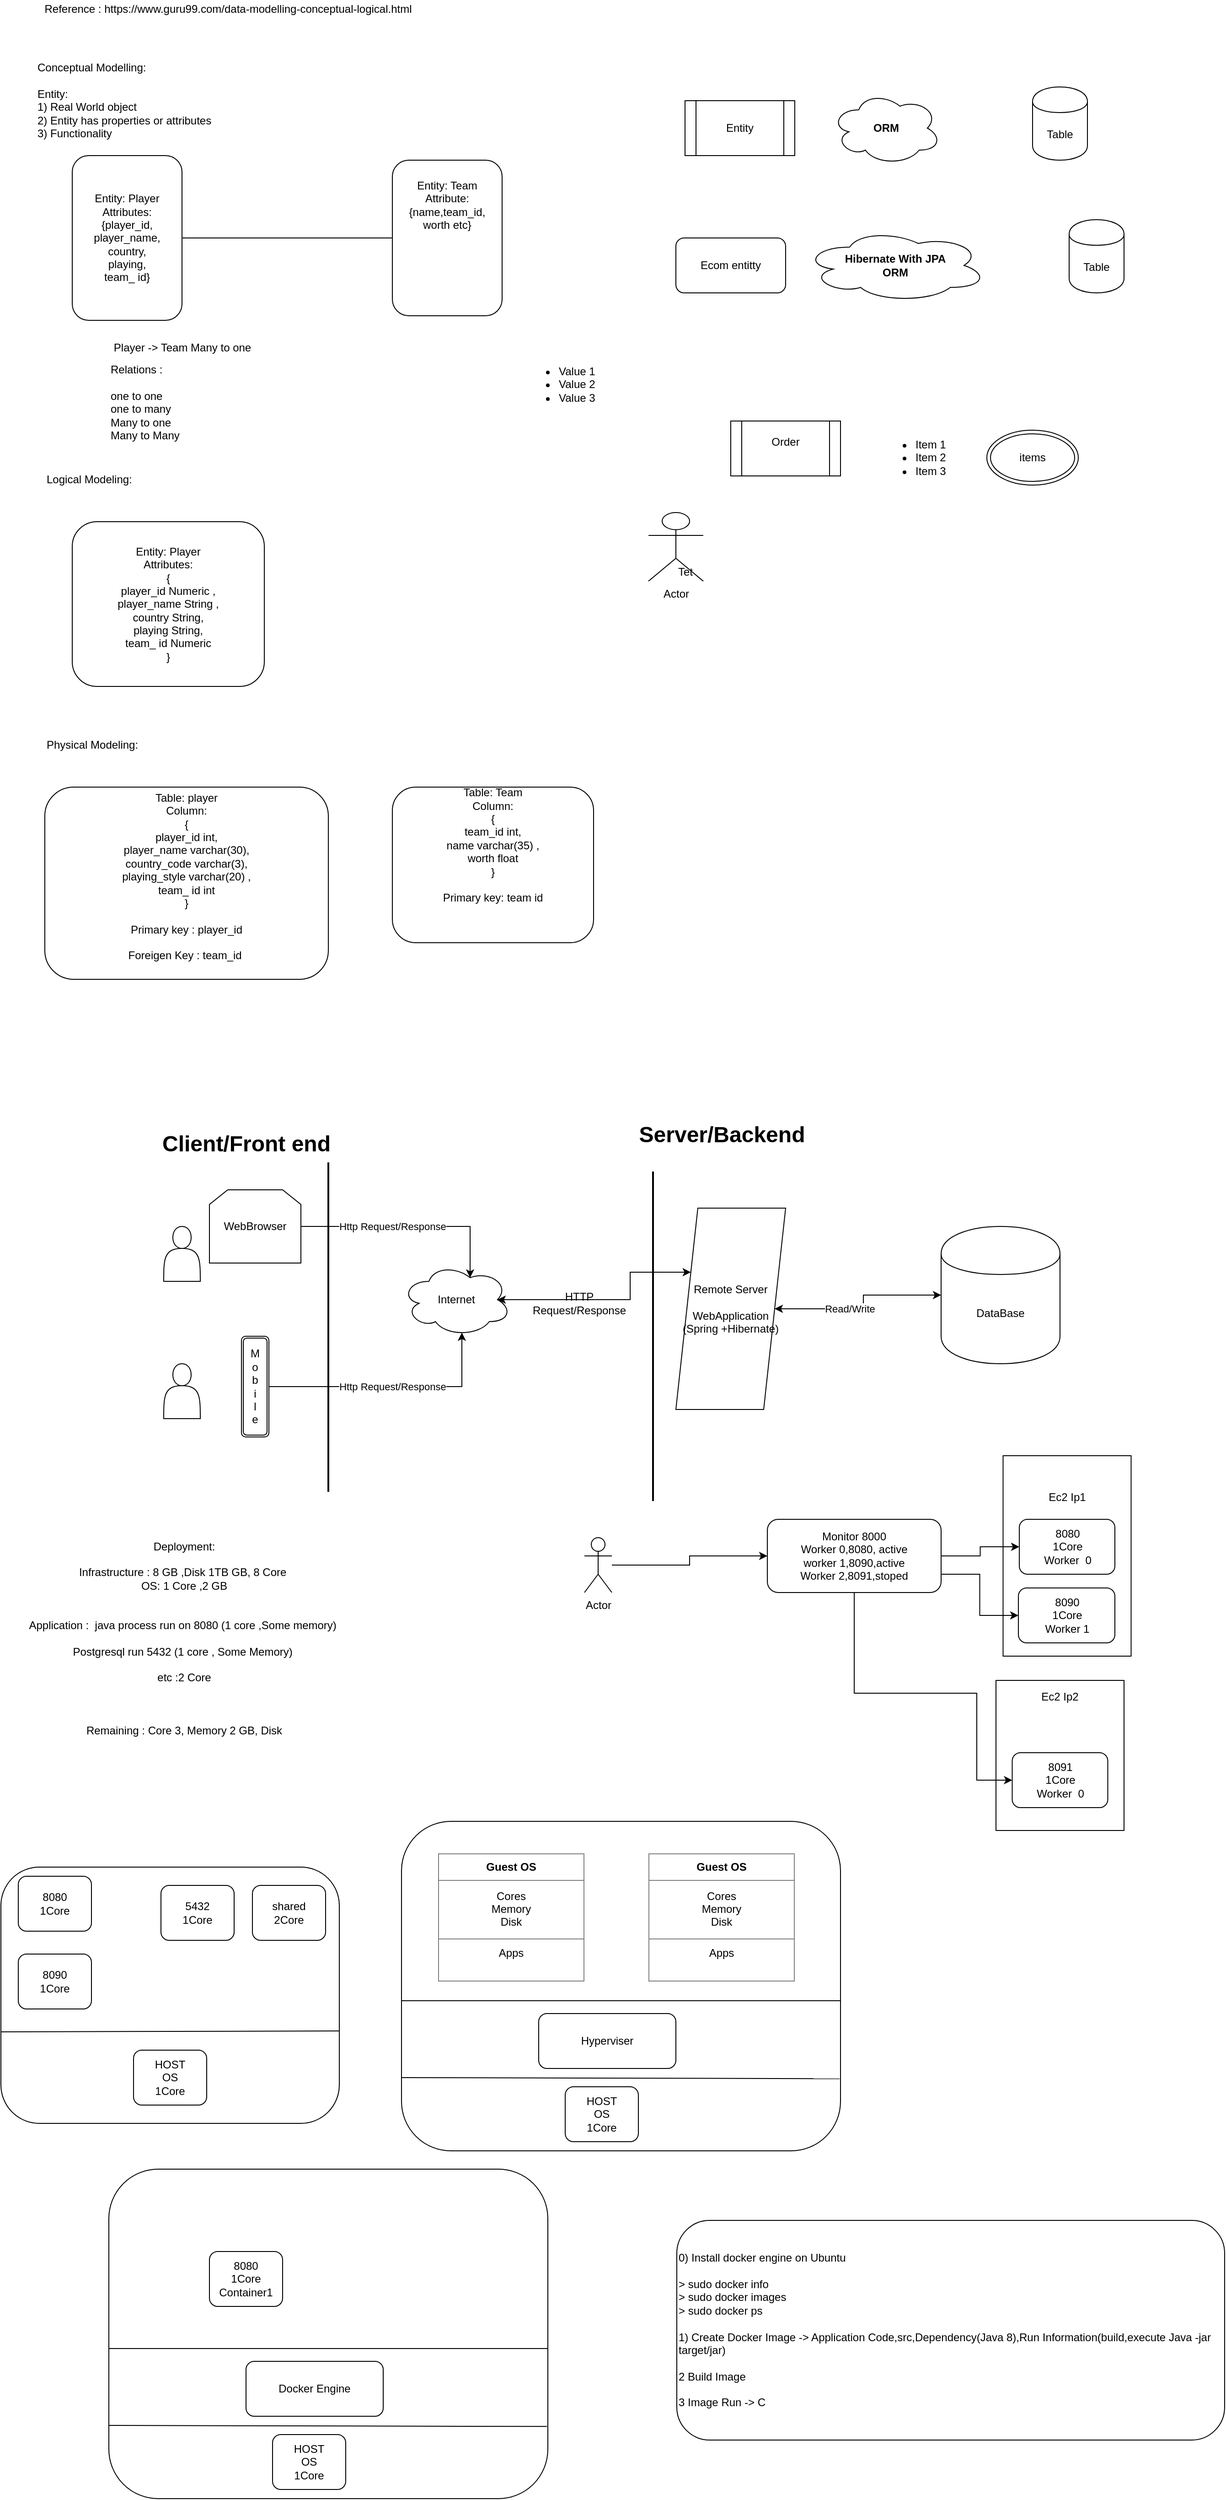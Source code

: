 <mxfile version="13.3.5" type="github">
  <diagram id="zYJQ3mnLZKTOGdp3e5wG" name="Page-1">
    <mxGraphModel dx="1355" dy="776" grid="1" gridSize="10" guides="1" tooltips="1" connect="1" arrows="1" fold="1" page="1" pageScale="1" pageWidth="850" pageHeight="1100" math="0" shadow="0">
      <root>
        <mxCell id="0" />
        <mxCell id="1" parent="0" />
        <mxCell id="RVUxOrSsFe2Yhdv6qe1U-33" value="&lt;div align=&quot;left&quot;&gt;Ec2 Ip2&lt;br&gt;&lt;/div&gt;&lt;div align=&quot;left&quot;&gt;&lt;br&gt;&lt;/div&gt;&lt;div align=&quot;left&quot;&gt;&lt;br&gt;&lt;/div&gt;&lt;div align=&quot;left&quot;&gt;&lt;br&gt;&lt;/div&gt;&lt;div align=&quot;left&quot;&gt;&lt;br&gt;&lt;/div&gt;&lt;div align=&quot;left&quot;&gt;&lt;br&gt;&lt;/div&gt;&lt;div align=&quot;left&quot;&gt;&lt;br&gt;&lt;/div&gt;&lt;div align=&quot;left&quot;&gt;&lt;br&gt;&lt;/div&gt;&lt;div align=&quot;left&quot;&gt;&lt;br&gt;&lt;/div&gt;&lt;div align=&quot;left&quot;&gt;&lt;br&gt;&lt;/div&gt;" style="rounded=0;whiteSpace=wrap;html=1;" vertex="1" parent="1">
          <mxGeometry x="1160" y="1846" width="140" height="164" as="geometry" />
        </mxCell>
        <mxCell id="RVUxOrSsFe2Yhdv6qe1U-27" value="&lt;div align=&quot;left&quot;&gt;Ec2 Ip1&lt;br&gt;&lt;/div&gt;&lt;div align=&quot;left&quot;&gt;&lt;br&gt;&lt;/div&gt;&lt;div align=&quot;left&quot;&gt;&lt;br&gt;&lt;/div&gt;&lt;div align=&quot;left&quot;&gt;&lt;br&gt;&lt;/div&gt;&lt;div align=&quot;left&quot;&gt;&lt;br&gt;&lt;/div&gt;&lt;div align=&quot;left&quot;&gt;&lt;br&gt;&lt;/div&gt;&lt;div align=&quot;left&quot;&gt;&lt;br&gt;&lt;/div&gt;&lt;div align=&quot;left&quot;&gt;&lt;br&gt;&lt;/div&gt;&lt;div align=&quot;left&quot;&gt;&lt;br&gt;&lt;/div&gt;&lt;div align=&quot;left&quot;&gt;&lt;br&gt;&lt;/div&gt;" style="rounded=0;whiteSpace=wrap;html=1;" vertex="1" parent="1">
          <mxGeometry x="1167.75" y="1600.5" width="140" height="219" as="geometry" />
        </mxCell>
        <mxCell id="RVUxOrSsFe2Yhdv6qe1U-20" value="" style="rounded=0;whiteSpace=wrap;html=1;" vertex="1" parent="1">
          <mxGeometry x="530" y="2040" width="120" height="130" as="geometry" />
        </mxCell>
        <mxCell id="RVUxOrSsFe2Yhdv6qe1U-19" value="" style="rounded=1;whiteSpace=wrap;html=1;fillColor=#fff2cc;strokeColor=#d6b656;" vertex="1" parent="1">
          <mxGeometry x="539" y="2020" width="120" height="170" as="geometry" />
        </mxCell>
        <mxCell id="RVUxOrSsFe2Yhdv6qe1U-10" value="" style="rounded=1;whiteSpace=wrap;html=1;" vertex="1" parent="1">
          <mxGeometry x="510" y="2000" width="480" height="360" as="geometry" />
        </mxCell>
        <mxCell id="oPwiGLoJO0E7BP7tBKvd-5" style="edgeStyle=orthogonalEdgeStyle;rounded=0;orthogonalLoop=1;jettySize=auto;html=1;entryX=0;entryY=0.5;entryDx=0;entryDy=0;startArrow=none;startFill=0;strokeColor=#000000;endArrow=none;endFill=0;" parent="1" source="oPwiGLoJO0E7BP7tBKvd-1" target="oPwiGLoJO0E7BP7tBKvd-2" edge="1">
          <mxGeometry relative="1" as="geometry" />
        </mxCell>
        <mxCell id="oPwiGLoJO0E7BP7tBKvd-1" value="&lt;div&gt;Entity: Player&lt;/div&gt;&lt;div&gt;Attributes:&lt;/div&gt;&lt;div&gt;{player_id,&lt;/div&gt;&lt;div&gt;player_name,&lt;/div&gt;&lt;div&gt;country,&lt;/div&gt;&lt;div&gt;playing,&lt;/div&gt;&lt;div&gt;team_ id}&lt;br&gt; &lt;/div&gt;" style="rounded=1;whiteSpace=wrap;html=1;" parent="1" vertex="1">
          <mxGeometry x="150" y="180" width="120" height="180" as="geometry" />
        </mxCell>
        <mxCell id="oPwiGLoJO0E7BP7tBKvd-2" value="&lt;div&gt;Entity: Team&lt;/div&gt;&lt;div&gt;Attribute:&lt;/div&gt;&lt;div&gt;{name,team_id,&lt;/div&gt;&lt;div&gt;worth etc}&lt;br&gt;&lt;/div&gt;&lt;div&gt;&lt;br&gt;&lt;/div&gt;&lt;div&gt;&lt;br&gt;&lt;/div&gt;&lt;div&gt;&lt;br&gt;&lt;/div&gt;&lt;div&gt;&lt;br&gt;&lt;/div&gt;&lt;div&gt;&lt;br&gt;&lt;/div&gt;" style="rounded=1;whiteSpace=wrap;html=1;" parent="1" vertex="1">
          <mxGeometry x="500" y="185" width="120" height="170" as="geometry" />
        </mxCell>
        <mxCell id="oPwiGLoJO0E7BP7tBKvd-3" value="&lt;div&gt;Conceptual Modelling: &lt;br&gt;&lt;/div&gt;&lt;div&gt;&lt;br&gt;&lt;/div&gt;&lt;div&gt;Entity:&lt;/div&gt;&lt;div&gt;1) Real World object &lt;br&gt;&lt;/div&gt;&lt;div&gt;2) Entity has properties or attributes&lt;/div&gt;&lt;div&gt;3) Functionality&lt;br&gt;&lt;/div&gt;" style="text;html=1;strokeColor=none;fillColor=none;align=left;verticalAlign=top;whiteSpace=wrap;rounded=0;horizontal=1;" parent="1" vertex="1">
          <mxGeometry x="110" y="70" width="810" height="80" as="geometry" />
        </mxCell>
        <mxCell id="oPwiGLoJO0E7BP7tBKvd-7" value="&lt;div&gt;Relations :&lt;/div&gt;&lt;div&gt;&lt;br&gt;&lt;/div&gt;&lt;div&gt;one to one &lt;br&gt;&lt;/div&gt;&lt;div&gt;one to many&lt;/div&gt;&lt;div&gt;Many to one &lt;br&gt;&lt;/div&gt;&lt;div&gt;Many to Many&lt;br&gt;&lt;/div&gt;" style="text;html=1;strokeColor=none;fillColor=none;align=left;verticalAlign=top;whiteSpace=wrap;rounded=0;" parent="1" vertex="1">
          <mxGeometry x="190" y="400" width="400" height="100" as="geometry" />
        </mxCell>
        <mxCell id="oPwiGLoJO0E7BP7tBKvd-10" value="Player -&amp;gt; Team Many to one" style="text;html=1;align=center;verticalAlign=middle;resizable=0;points=[];autosize=1;" parent="1" vertex="1">
          <mxGeometry x="175" y="380" width="190" height="20" as="geometry" />
        </mxCell>
        <mxCell id="oPwiGLoJO0E7BP7tBKvd-12" value="&lt;div&gt;Logical Modeling: &lt;br&gt;&lt;/div&gt;&lt;div&gt;&amp;nbsp;&lt;/div&gt;&lt;div&gt;&lt;br&gt;&lt;/div&gt;&lt;div&gt;&lt;br&gt;&lt;/div&gt;" style="text;html=1;strokeColor=none;fillColor=none;align=left;verticalAlign=top;whiteSpace=wrap;rounded=0;horizontal=1;" parent="1" vertex="1">
          <mxGeometry x="120" y="520" width="810" height="80" as="geometry" />
        </mxCell>
        <mxCell id="oPwiGLoJO0E7BP7tBKvd-13" value="&lt;div&gt;Table: player&lt;/div&gt;&lt;div&gt;Column:&lt;/div&gt;&lt;div&gt;{&lt;/div&gt;&lt;div&gt;player_id int,&lt;/div&gt;&lt;div&gt;player_name varchar(30),&lt;/div&gt;&lt;div&gt;country_code varchar(3),&lt;/div&gt;&lt;div&gt;playing_style varchar(20) ,&lt;/div&gt;&lt;div&gt;team_ id int&lt;/div&gt;&lt;div&gt;}&lt;/div&gt;&lt;div&gt;&lt;br&gt;&lt;/div&gt;&lt;div&gt;Primary key : player_id&lt;/div&gt;&lt;div&gt;&lt;br&gt; &lt;/div&gt;&lt;div&gt;Foreigen Key : team_id&amp;nbsp; &lt;br&gt;&lt;/div&gt;&lt;div&gt;&lt;br&gt;&lt;/div&gt;" style="rounded=1;whiteSpace=wrap;html=1;" parent="1" vertex="1">
          <mxGeometry x="120" y="870" width="310" height="210" as="geometry" />
        </mxCell>
        <mxCell id="oPwiGLoJO0E7BP7tBKvd-14" value="&lt;div&gt;Physical Modeling: &lt;br&gt;&lt;/div&gt;&lt;div&gt;&amp;nbsp;&lt;/div&gt;&lt;div&gt;&lt;br&gt;&lt;/div&gt;&lt;div&gt;&lt;br&gt;&lt;/div&gt;" style="text;html=1;strokeColor=none;fillColor=none;align=left;verticalAlign=top;whiteSpace=wrap;rounded=0;horizontal=1;" parent="1" vertex="1">
          <mxGeometry x="120" y="810" width="810" height="30" as="geometry" />
        </mxCell>
        <mxCell id="oPwiGLoJO0E7BP7tBKvd-15" value="&lt;div&gt;Table: Team&lt;/div&gt;&lt;div&gt;Column:&lt;/div&gt;&lt;div&gt;{&lt;/div&gt;&lt;div&gt;team_id int,&lt;/div&gt;&lt;div&gt;name varchar(35) ,&lt;/div&gt;&lt;div&gt;worth float&lt;/div&gt;&lt;div&gt;}&lt;br&gt;&lt;/div&gt;&lt;div&gt;&lt;br&gt;&lt;/div&gt;&lt;div&gt;Primary key: team id &lt;br&gt;&lt;/div&gt;&lt;div&gt;&lt;br&gt;&lt;/div&gt;&lt;div&gt;&lt;br&gt;&lt;/div&gt;&lt;div&gt;&lt;br&gt;&lt;/div&gt;" style="rounded=1;whiteSpace=wrap;html=1;" parent="1" vertex="1">
          <mxGeometry x="500" y="870" width="220" height="170" as="geometry" />
        </mxCell>
        <mxCell id="oPwiGLoJO0E7BP7tBKvd-16" value="&lt;div&gt;Entity: Player&lt;/div&gt;&lt;div&gt;Attributes:&lt;/div&gt;&lt;div&gt;{&lt;/div&gt;&lt;div&gt;player_id Numeric ,&lt;/div&gt;&lt;div&gt;player_name String ,&lt;/div&gt;&lt;div&gt;country String,&lt;/div&gt;&lt;div&gt;playing String,&lt;/div&gt;&lt;div&gt;team_ id Numeric&lt;br&gt;&lt;/div&gt;&lt;div&gt;}&lt;br&gt; &lt;/div&gt;" style="rounded=1;whiteSpace=wrap;html=1;" parent="1" vertex="1">
          <mxGeometry x="150" y="580" width="210" height="180" as="geometry" />
        </mxCell>
        <mxCell id="oPwiGLoJO0E7BP7tBKvd-18" value="Reference : https://www.guru99.com/data-modelling-conceptual-logical.html" style="text;html=1;align=center;verticalAlign=middle;resizable=0;points=[];autosize=1;" parent="1" vertex="1">
          <mxGeometry x="80" y="10" width="480" height="20" as="geometry" />
        </mxCell>
        <mxCell id="VwaECWqNG28MX_c24Zzz-1" value="Entity" style="shape=process;whiteSpace=wrap;html=1;backgroundOutline=1;" parent="1" vertex="1">
          <mxGeometry x="820" y="120" width="120" height="60" as="geometry" />
        </mxCell>
        <mxCell id="VwaECWqNG28MX_c24Zzz-2" value="Table" style="shape=cylinder;whiteSpace=wrap;html=1;boundedLbl=1;backgroundOutline=1;" parent="1" vertex="1">
          <mxGeometry x="1200" y="105" width="60" height="80" as="geometry" />
        </mxCell>
        <mxCell id="VwaECWqNG28MX_c24Zzz-3" value="ORM" style="ellipse;shape=cloud;whiteSpace=wrap;html=1;fontStyle=1" parent="1" vertex="1">
          <mxGeometry x="980" y="110" width="120" height="80" as="geometry" />
        </mxCell>
        <mxCell id="VwaECWqNG28MX_c24Zzz-7" value="Ecom entitty" style="rounded=1;whiteSpace=wrap;html=1;" parent="1" vertex="1">
          <mxGeometry x="810" y="270" width="120" height="60" as="geometry" />
        </mxCell>
        <mxCell id="VwaECWqNG28MX_c24Zzz-8" value="Hibernate With JPA&lt;br&gt;&lt;div&gt;ORM&lt;/div&gt;" style="ellipse;shape=cloud;whiteSpace=wrap;html=1;fontStyle=1" parent="1" vertex="1">
          <mxGeometry x="950" y="260" width="200" height="80" as="geometry" />
        </mxCell>
        <mxCell id="VwaECWqNG28MX_c24Zzz-9" value="Table" style="shape=cylinder;whiteSpace=wrap;html=1;boundedLbl=1;backgroundOutline=1;" parent="1" vertex="1">
          <mxGeometry x="1240" y="250" width="60" height="80" as="geometry" />
        </mxCell>
        <mxCell id="VwaECWqNG28MX_c24Zzz-10" value="Actor" style="shape=umlActor;verticalLabelPosition=bottom;labelBackgroundColor=#ffffff;verticalAlign=top;html=1;outlineConnect=0;" parent="1" vertex="1">
          <mxGeometry x="780" y="570" width="60" height="75" as="geometry" />
        </mxCell>
        <mxCell id="VwaECWqNG28MX_c24Zzz-17" value="Tet" style="text;html=1;align=center;verticalAlign=middle;resizable=0;points=[];autosize=1;" parent="VwaECWqNG28MX_c24Zzz-10" vertex="1">
          <mxGeometry x="25" y="55" width="30" height="20" as="geometry" />
        </mxCell>
        <mxCell id="VwaECWqNG28MX_c24Zzz-11" value="&lt;div&gt;Order&lt;/div&gt;&lt;div&gt;&lt;br&gt;&lt;/div&gt;" style="shape=process;whiteSpace=wrap;html=1;backgroundOutline=1;" parent="1" vertex="1">
          <mxGeometry x="870" y="470" width="120" height="60" as="geometry" />
        </mxCell>
        <mxCell id="VwaECWqNG28MX_c24Zzz-12" value="&lt;ul&gt;&lt;li&gt;Value 1&lt;/li&gt;&lt;li&gt;Value 2&lt;/li&gt;&lt;li&gt;Value 3&lt;/li&gt;&lt;/ul&gt;" style="text;strokeColor=none;fillColor=none;html=1;whiteSpace=wrap;verticalAlign=middle;overflow=hidden;" parent="1" vertex="1">
          <mxGeometry x="640" y="390" width="100" height="80" as="geometry" />
        </mxCell>
        <mxCell id="VwaECWqNG28MX_c24Zzz-13" value="&lt;ul&gt;&lt;li&gt;Item 1&lt;/li&gt;&lt;li&gt;Item 2&lt;/li&gt;&lt;li&gt;Item 3&lt;/li&gt;&lt;/ul&gt;" style="text;strokeColor=none;fillColor=none;html=1;whiteSpace=wrap;verticalAlign=middle;overflow=hidden;" parent="1" vertex="1">
          <mxGeometry x="1030" y="470" width="100" height="80" as="geometry" />
        </mxCell>
        <mxCell id="VwaECWqNG28MX_c24Zzz-14" value="items" style="ellipse;shape=doubleEllipse;whiteSpace=wrap;html=1;" parent="1" vertex="1">
          <mxGeometry x="1150" y="480" width="100" height="60" as="geometry" />
        </mxCell>
        <mxCell id="VwaECWqNG28MX_c24Zzz-18" value="" style="shape=actor;whiteSpace=wrap;html=1;" parent="1" vertex="1">
          <mxGeometry x="250" y="1350" width="40" height="60" as="geometry" />
        </mxCell>
        <mxCell id="VwaECWqNG28MX_c24Zzz-37" style="edgeStyle=orthogonalEdgeStyle;rounded=0;orthogonalLoop=1;jettySize=auto;html=1;entryX=0;entryY=0.25;entryDx=0;entryDy=0;exitX=0.875;exitY=0.5;exitDx=0;exitDy=0;exitPerimeter=0;startArrow=classic;startFill=1;" parent="1" source="VwaECWqNG28MX_c24Zzz-19" target="VwaECWqNG28MX_c24Zzz-36" edge="1">
          <mxGeometry relative="1" as="geometry">
            <Array as="points">
              <mxPoint x="760" y="1430" />
              <mxPoint x="760" y="1400" />
            </Array>
          </mxGeometry>
        </mxCell>
        <mxCell id="VwaECWqNG28MX_c24Zzz-19" value="Internet" style="ellipse;shape=cloud;whiteSpace=wrap;html=1;" parent="1" vertex="1">
          <mxGeometry x="510" y="1390" width="120" height="80" as="geometry" />
        </mxCell>
        <mxCell id="VwaECWqNG28MX_c24Zzz-26" style="edgeStyle=orthogonalEdgeStyle;rounded=0;orthogonalLoop=1;jettySize=auto;html=1;entryX=0.625;entryY=0.2;entryDx=0;entryDy=0;entryPerimeter=0;" parent="1" source="VwaECWqNG28MX_c24Zzz-20" target="VwaECWqNG28MX_c24Zzz-19" edge="1">
          <mxGeometry relative="1" as="geometry">
            <Array as="points">
              <mxPoint x="585" y="1350" />
            </Array>
          </mxGeometry>
        </mxCell>
        <mxCell id="VwaECWqNG28MX_c24Zzz-28" value="Http Request/Response" style="edgeLabel;html=1;align=center;verticalAlign=middle;resizable=0;points=[];" parent="VwaECWqNG28MX_c24Zzz-26" vertex="1" connectable="0">
          <mxGeometry x="-0.145" y="3" relative="1" as="geometry">
            <mxPoint x="-3" y="3" as="offset" />
          </mxGeometry>
        </mxCell>
        <mxCell id="VwaECWqNG28MX_c24Zzz-20" value="WebBrowser" style="shape=loopLimit;whiteSpace=wrap;html=1;" parent="1" vertex="1">
          <mxGeometry x="300" y="1310" width="100" height="80" as="geometry" />
        </mxCell>
        <mxCell id="VwaECWqNG28MX_c24Zzz-21" value="" style="shape=actor;whiteSpace=wrap;html=1;" parent="1" vertex="1">
          <mxGeometry x="250" y="1500" width="40" height="60" as="geometry" />
        </mxCell>
        <mxCell id="VwaECWqNG28MX_c24Zzz-27" style="edgeStyle=orthogonalEdgeStyle;rounded=0;orthogonalLoop=1;jettySize=auto;html=1;entryX=0.55;entryY=0.95;entryDx=0;entryDy=0;entryPerimeter=0;" parent="1" source="VwaECWqNG28MX_c24Zzz-22" target="VwaECWqNG28MX_c24Zzz-19" edge="1">
          <mxGeometry relative="1" as="geometry">
            <Array as="points">
              <mxPoint x="576" y="1525" />
            </Array>
          </mxGeometry>
        </mxCell>
        <mxCell id="VwaECWqNG28MX_c24Zzz-30" value="Http Request/Response" style="edgeLabel;html=1;align=center;verticalAlign=middle;resizable=0;points=[];" parent="VwaECWqNG28MX_c24Zzz-27" vertex="1" connectable="0">
          <mxGeometry x="-0.096" y="-2" relative="1" as="geometry">
            <mxPoint x="13" y="-2" as="offset" />
          </mxGeometry>
        </mxCell>
        <mxCell id="VwaECWqNG28MX_c24Zzz-22" value="&lt;div&gt;M&lt;/div&gt;&lt;div&gt;o&lt;/div&gt;&lt;div&gt;b&lt;/div&gt;&lt;div&gt;i&lt;/div&gt;&lt;div&gt;l&lt;/div&gt;&lt;div&gt;e&lt;/div&gt;" style="shape=ext;double=1;rounded=1;whiteSpace=wrap;html=1;" parent="1" vertex="1">
          <mxGeometry x="335" y="1470" width="30" height="110" as="geometry" />
        </mxCell>
        <mxCell id="VwaECWqNG28MX_c24Zzz-23" value="" style="line;strokeWidth=2;direction=south;html=1;" parent="1" vertex="1">
          <mxGeometry x="425" y="1280" width="10" height="360" as="geometry" />
        </mxCell>
        <mxCell id="VwaECWqNG28MX_c24Zzz-24" value="Client/Front end" style="text;strokeColor=none;fillColor=none;html=1;fontSize=24;fontStyle=1;verticalAlign=middle;align=center;" parent="1" vertex="1">
          <mxGeometry x="290" y="1240" width="100" height="40" as="geometry" />
        </mxCell>
        <mxCell id="VwaECWqNG28MX_c24Zzz-25" value="" style="line;strokeWidth=2;direction=south;html=1;" parent="1" vertex="1">
          <mxGeometry x="780" y="1290" width="10" height="360" as="geometry" />
        </mxCell>
        <mxCell id="VwaECWqNG28MX_c24Zzz-33" value="Server/Backend" style="text;strokeColor=none;fillColor=none;html=1;fontSize=24;fontStyle=1;verticalAlign=middle;align=center;" parent="1" vertex="1">
          <mxGeometry x="810" y="1230" width="100" height="40" as="geometry" />
        </mxCell>
        <mxCell id="VwaECWqNG28MX_c24Zzz-39" style="edgeStyle=orthogonalEdgeStyle;rounded=0;orthogonalLoop=1;jettySize=auto;html=1;entryX=0;entryY=0.5;entryDx=0;entryDy=0;startArrow=classic;startFill=1;" parent="1" source="VwaECWqNG28MX_c24Zzz-36" target="VwaECWqNG28MX_c24Zzz-38" edge="1">
          <mxGeometry relative="1" as="geometry" />
        </mxCell>
        <mxCell id="VwaECWqNG28MX_c24Zzz-40" value="Read/Write" style="edgeLabel;html=1;align=center;verticalAlign=middle;resizable=0;points=[];" parent="VwaECWqNG28MX_c24Zzz-39" vertex="1" connectable="0">
          <mxGeometry x="-0.025" y="-5" relative="1" as="geometry">
            <mxPoint x="-14" y="-5" as="offset" />
          </mxGeometry>
        </mxCell>
        <mxCell id="VwaECWqNG28MX_c24Zzz-36" value="&lt;div&gt;Remote Server&lt;/div&gt;&lt;div&gt;&lt;br&gt;&lt;/div&gt;&lt;div&gt;WebApplication&lt;/div&gt;&lt;div&gt;(Spring +Hibernate)&lt;br&gt;&lt;/div&gt;" style="shape=parallelogram;perimeter=parallelogramPerimeter;whiteSpace=wrap;html=1;" parent="1" vertex="1">
          <mxGeometry x="810" y="1330" width="120" height="220" as="geometry" />
        </mxCell>
        <mxCell id="VwaECWqNG28MX_c24Zzz-38" value="DataBase" style="shape=cylinder;whiteSpace=wrap;html=1;boundedLbl=1;backgroundOutline=1;" parent="1" vertex="1">
          <mxGeometry x="1100" y="1350" width="130" height="150" as="geometry" />
        </mxCell>
        <mxCell id="VwaECWqNG28MX_c24Zzz-41" value="&lt;div&gt;HTTP&lt;/div&gt;&lt;div&gt;Request/Response&lt;/div&gt;" style="text;html=1;align=center;verticalAlign=middle;resizable=0;points=[];autosize=1;" parent="1" vertex="1">
          <mxGeometry x="639" y="1419" width="130" height="30" as="geometry" />
        </mxCell>
        <mxCell id="RVUxOrSsFe2Yhdv6qe1U-1" value="&lt;div&gt;Deployment: &lt;br&gt;&lt;/div&gt;&lt;div&gt;&lt;br&gt;&lt;/div&gt;&lt;div&gt;Infrastructure : 8 GB ,Disk 1TB GB, 8 Core&amp;nbsp;&lt;/div&gt;&lt;div&gt;OS: 1 Core ,2 GB &lt;br&gt;&lt;/div&gt;&lt;div&gt;&lt;br&gt;&lt;/div&gt;&lt;div&gt;&lt;br&gt;&lt;/div&gt;&lt;div&gt;Application :&amp;nbsp; java process run on 8080 (1 core ,Some memory)&amp;nbsp; &lt;br&gt;&lt;/div&gt;&lt;div&gt; &lt;br&gt;&lt;/div&gt;&lt;div&gt;Postgresql run 5432 (1 core , Some Memory)&amp;nbsp; &lt;/div&gt;&lt;div&gt;&lt;br&gt;&lt;/div&gt;&lt;div&gt;etc :2 Core&lt;/div&gt;&lt;div&gt;&lt;br&gt;&lt;/div&gt;&lt;div&gt;&lt;br&gt;&lt;/div&gt;&lt;div&gt;&lt;br&gt;&lt;/div&gt;&lt;div&gt;Remaining : Core 3, Memory 2 GB, Disk &lt;br&gt;&lt;/div&gt;" style="text;html=1;align=center;verticalAlign=middle;resizable=0;points=[];autosize=1;" vertex="1" parent="1">
          <mxGeometry x="72" y="1690" width="400" height="220" as="geometry" />
        </mxCell>
        <mxCell id="RVUxOrSsFe2Yhdv6qe1U-2" value="" style="rounded=1;whiteSpace=wrap;html=1;" vertex="1" parent="1">
          <mxGeometry x="72" y="2050" width="370" height="280" as="geometry" />
        </mxCell>
        <mxCell id="RVUxOrSsFe2Yhdv6qe1U-4" value="&lt;div&gt;8080&lt;/div&gt;&lt;div&gt;1Core&lt;br&gt;&lt;/div&gt;" style="rounded=1;whiteSpace=wrap;html=1;" vertex="1" parent="1">
          <mxGeometry x="91" y="2060" width="80" height="60" as="geometry" />
        </mxCell>
        <mxCell id="RVUxOrSsFe2Yhdv6qe1U-5" value="&lt;div&gt;5432&lt;br&gt;&lt;/div&gt;&lt;div&gt;1Core&lt;br&gt;&lt;/div&gt;" style="rounded=1;whiteSpace=wrap;html=1;" vertex="1" parent="1">
          <mxGeometry x="247" y="2070" width="80" height="60" as="geometry" />
        </mxCell>
        <mxCell id="RVUxOrSsFe2Yhdv6qe1U-6" value="HOST &lt;br&gt;&lt;div&gt;OS&lt;br&gt;&lt;/div&gt;&lt;div&gt;1Core&lt;br&gt;&lt;/div&gt;" style="rounded=1;whiteSpace=wrap;html=1;" vertex="1" parent="1">
          <mxGeometry x="217" y="2250" width="80" height="60" as="geometry" />
        </mxCell>
        <mxCell id="RVUxOrSsFe2Yhdv6qe1U-7" value="&lt;div&gt;shared&lt;br&gt;&lt;/div&gt;&lt;div&gt;2Core&lt;br&gt;&lt;/div&gt;" style="rounded=1;whiteSpace=wrap;html=1;" vertex="1" parent="1">
          <mxGeometry x="347" y="2070" width="80" height="60" as="geometry" />
        </mxCell>
        <mxCell id="RVUxOrSsFe2Yhdv6qe1U-8" value="&lt;div&gt;8090&lt;/div&gt;&lt;div&gt;1Core&lt;br&gt;&lt;/div&gt;" style="rounded=1;whiteSpace=wrap;html=1;" vertex="1" parent="1">
          <mxGeometry x="91" y="2145" width="80" height="60" as="geometry" />
        </mxCell>
        <mxCell id="RVUxOrSsFe2Yhdv6qe1U-9" value="" style="endArrow=none;html=1;" edge="1" parent="1">
          <mxGeometry width="50" height="50" relative="1" as="geometry">
            <mxPoint x="72" y="2230" as="sourcePoint" />
            <mxPoint x="442" y="2229" as="targetPoint" />
          </mxGeometry>
        </mxCell>
        <mxCell id="RVUxOrSsFe2Yhdv6qe1U-13" value="HOST &lt;br&gt;&lt;div&gt;OS&lt;br&gt;&lt;/div&gt;&lt;div&gt;1Core&lt;br&gt;&lt;/div&gt;" style="rounded=1;whiteSpace=wrap;html=1;" vertex="1" parent="1">
          <mxGeometry x="689" y="2290" width="80" height="60" as="geometry" />
        </mxCell>
        <mxCell id="RVUxOrSsFe2Yhdv6qe1U-16" value="" style="endArrow=none;html=1;entryX=0.998;entryY=0.781;entryDx=0;entryDy=0;entryPerimeter=0;" edge="1" parent="1" target="RVUxOrSsFe2Yhdv6qe1U-10">
          <mxGeometry width="50" height="50" relative="1" as="geometry">
            <mxPoint x="510" y="2280" as="sourcePoint" />
            <mxPoint x="880" y="2279" as="targetPoint" />
          </mxGeometry>
        </mxCell>
        <mxCell id="RVUxOrSsFe2Yhdv6qe1U-17" value="" style="endArrow=none;html=1;" edge="1" parent="1">
          <mxGeometry width="50" height="50" relative="1" as="geometry">
            <mxPoint x="510" y="2196" as="sourcePoint" />
            <mxPoint x="990" y="2196" as="targetPoint" />
          </mxGeometry>
        </mxCell>
        <mxCell id="RVUxOrSsFe2Yhdv6qe1U-18" value="Hyperviser" style="rounded=1;whiteSpace=wrap;html=1;" vertex="1" parent="1">
          <mxGeometry x="660" y="2210" width="150" height="60" as="geometry" />
        </mxCell>
        <mxCell id="RVUxOrSsFe2Yhdv6qe1U-23" value="&lt;table style=&quot;width: 100% ; height: 100% ; border-collapse: collapse&quot; width=&quot;100%&quot; cellpadding=&quot;4&quot; border=&quot;1&quot;&gt;&lt;tbody&gt;&lt;tr&gt;&lt;th align=&quot;center&quot;&gt;&lt;b&gt;Guest OS&lt;br&gt;&lt;/b&gt;&lt;/th&gt;&lt;/tr&gt;&lt;tr&gt;&lt;td align=&quot;center&quot;&gt;Cores&lt;br&gt;Memory&lt;br&gt;Disk&lt;br&gt;&lt;/td&gt;&lt;/tr&gt;&lt;tr&gt;&lt;td align=&quot;center&quot;&gt;Apps&lt;br&gt;&lt;br&gt;&lt;/td&gt;&lt;/tr&gt;&lt;/tbody&gt;&lt;/table&gt;" style="text;html=1;strokeColor=none;fillColor=none;overflow=fill;" vertex="1" parent="1">
          <mxGeometry x="550" y="2035" width="160" height="140" as="geometry" />
        </mxCell>
        <mxCell id="RVUxOrSsFe2Yhdv6qe1U-24" value="&lt;table style=&quot;width: 100% ; height: 100% ; border-collapse: collapse&quot; width=&quot;100%&quot; cellpadding=&quot;4&quot; border=&quot;1&quot;&gt;&lt;tbody&gt;&lt;tr&gt;&lt;th align=&quot;center&quot;&gt;&lt;b&gt;Guest OS&lt;br&gt;&lt;/b&gt;&lt;/th&gt;&lt;/tr&gt;&lt;tr&gt;&lt;td align=&quot;center&quot;&gt;Cores&lt;br&gt;Memory&lt;br&gt;Disk&lt;br&gt;&lt;/td&gt;&lt;/tr&gt;&lt;tr&gt;&lt;td align=&quot;center&quot;&gt;Apps&lt;br&gt;&lt;br&gt;&lt;/td&gt;&lt;/tr&gt;&lt;/tbody&gt;&lt;/table&gt;" style="text;html=1;strokeColor=none;fillColor=none;overflow=fill;" vertex="1" parent="1">
          <mxGeometry x="780" y="2035" width="160" height="140" as="geometry" />
        </mxCell>
        <mxCell id="RVUxOrSsFe2Yhdv6qe1U-25" value="&lt;div&gt;8080&lt;/div&gt;&lt;div&gt;1Core&lt;/div&gt;&lt;div&gt;Worker&amp;nbsp; 0&lt;/div&gt;" style="rounded=1;whiteSpace=wrap;html=1;" vertex="1" parent="1">
          <mxGeometry x="1185.5" y="1670" width="104.5" height="60" as="geometry" />
        </mxCell>
        <mxCell id="RVUxOrSsFe2Yhdv6qe1U-26" value="&lt;div&gt;&lt;br&gt;&lt;/div&gt;&lt;div&gt;8090&lt;/div&gt;&lt;div&gt;1Core&lt;br&gt;&lt;/div&gt;&lt;div&gt;Worker 1&lt;br&gt;&lt;/div&gt;&lt;div&gt;&lt;br&gt;&lt;/div&gt;" style="rounded=1;whiteSpace=wrap;html=1;" vertex="1" parent="1">
          <mxGeometry x="1184.5" y="1745" width="105.5" height="60" as="geometry" />
        </mxCell>
        <mxCell id="RVUxOrSsFe2Yhdv6qe1U-31" style="edgeStyle=orthogonalEdgeStyle;rounded=0;orthogonalLoop=1;jettySize=auto;html=1;entryX=0;entryY=0.5;entryDx=0;entryDy=0;" edge="1" parent="1" source="RVUxOrSsFe2Yhdv6qe1U-28" target="RVUxOrSsFe2Yhdv6qe1U-25">
          <mxGeometry relative="1" as="geometry" />
        </mxCell>
        <mxCell id="RVUxOrSsFe2Yhdv6qe1U-32" style="edgeStyle=orthogonalEdgeStyle;rounded=0;orthogonalLoop=1;jettySize=auto;html=1;exitX=1;exitY=0.75;exitDx=0;exitDy=0;entryX=0;entryY=0.5;entryDx=0;entryDy=0;" edge="1" parent="1" source="RVUxOrSsFe2Yhdv6qe1U-28" target="RVUxOrSsFe2Yhdv6qe1U-26">
          <mxGeometry relative="1" as="geometry" />
        </mxCell>
        <mxCell id="RVUxOrSsFe2Yhdv6qe1U-35" style="edgeStyle=orthogonalEdgeStyle;rounded=0;orthogonalLoop=1;jettySize=auto;html=1;entryX=0;entryY=0.5;entryDx=0;entryDy=0;" edge="1" parent="1" source="RVUxOrSsFe2Yhdv6qe1U-28" target="RVUxOrSsFe2Yhdv6qe1U-34">
          <mxGeometry relative="1" as="geometry">
            <Array as="points">
              <mxPoint x="1005" y="1860" />
              <mxPoint x="1139" y="1860" />
              <mxPoint x="1139" y="1955" />
            </Array>
          </mxGeometry>
        </mxCell>
        <mxCell id="RVUxOrSsFe2Yhdv6qe1U-28" value="&lt;div&gt;Monitor 8000&lt;/div&gt;&lt;div&gt;Worker 0,8080, active&lt;br&gt;&lt;/div&gt;&lt;div&gt;worker 1,8090,active&lt;/div&gt;&lt;div&gt;Worker 2,8091,stoped&lt;br&gt;&lt;/div&gt;" style="rounded=1;whiteSpace=wrap;html=1;" vertex="1" parent="1">
          <mxGeometry x="910" y="1670" width="190" height="80" as="geometry" />
        </mxCell>
        <mxCell id="RVUxOrSsFe2Yhdv6qe1U-30" style="edgeStyle=orthogonalEdgeStyle;rounded=0;orthogonalLoop=1;jettySize=auto;html=1;entryX=0;entryY=0.5;entryDx=0;entryDy=0;" edge="1" parent="1" source="RVUxOrSsFe2Yhdv6qe1U-29" target="RVUxOrSsFe2Yhdv6qe1U-28">
          <mxGeometry relative="1" as="geometry" />
        </mxCell>
        <mxCell id="RVUxOrSsFe2Yhdv6qe1U-29" value="Actor" style="shape=umlActor;verticalLabelPosition=bottom;labelBackgroundColor=#ffffff;verticalAlign=top;html=1;outlineConnect=0;" vertex="1" parent="1">
          <mxGeometry x="710" y="1690" width="30" height="60" as="geometry" />
        </mxCell>
        <mxCell id="RVUxOrSsFe2Yhdv6qe1U-34" value="&lt;div&gt;8091&lt;/div&gt;&lt;div&gt;1Core&lt;/div&gt;&lt;div&gt;Worker&amp;nbsp; 0&lt;/div&gt;" style="rounded=1;whiteSpace=wrap;html=1;" vertex="1" parent="1">
          <mxGeometry x="1177.75" y="1925" width="104.5" height="60" as="geometry" />
        </mxCell>
        <mxCell id="RVUxOrSsFe2Yhdv6qe1U-39" value="" style="rounded=0;whiteSpace=wrap;html=1;" vertex="1" parent="1">
          <mxGeometry x="210" y="2420" width="120" height="130" as="geometry" />
        </mxCell>
        <mxCell id="RVUxOrSsFe2Yhdv6qe1U-40" value="" style="rounded=1;whiteSpace=wrap;html=1;fillColor=#fff2cc;strokeColor=#d6b656;" vertex="1" parent="1">
          <mxGeometry x="219" y="2400" width="120" height="170" as="geometry" />
        </mxCell>
        <mxCell id="RVUxOrSsFe2Yhdv6qe1U-41" value="" style="rounded=1;whiteSpace=wrap;html=1;" vertex="1" parent="1">
          <mxGeometry x="190" y="2380" width="480" height="360" as="geometry" />
        </mxCell>
        <mxCell id="RVUxOrSsFe2Yhdv6qe1U-42" value="HOST &lt;br&gt;&lt;div&gt;OS&lt;br&gt;&lt;/div&gt;&lt;div&gt;1Core&lt;br&gt;&lt;/div&gt;" style="rounded=1;whiteSpace=wrap;html=1;" vertex="1" parent="1">
          <mxGeometry x="369" y="2670" width="80" height="60" as="geometry" />
        </mxCell>
        <mxCell id="RVUxOrSsFe2Yhdv6qe1U-43" value="" style="endArrow=none;html=1;entryX=0.998;entryY=0.781;entryDx=0;entryDy=0;entryPerimeter=0;" edge="1" parent="1" target="RVUxOrSsFe2Yhdv6qe1U-41">
          <mxGeometry width="50" height="50" relative="1" as="geometry">
            <mxPoint x="190" y="2660" as="sourcePoint" />
            <mxPoint x="560" y="2659" as="targetPoint" />
          </mxGeometry>
        </mxCell>
        <mxCell id="RVUxOrSsFe2Yhdv6qe1U-44" value="" style="endArrow=none;html=1;" edge="1" parent="1">
          <mxGeometry width="50" height="50" relative="1" as="geometry">
            <mxPoint x="190" y="2576" as="sourcePoint" />
            <mxPoint x="670" y="2576" as="targetPoint" />
          </mxGeometry>
        </mxCell>
        <mxCell id="RVUxOrSsFe2Yhdv6qe1U-45" value="Docker Engine" style="rounded=1;whiteSpace=wrap;html=1;" vertex="1" parent="1">
          <mxGeometry x="340" y="2590" width="150" height="60" as="geometry" />
        </mxCell>
        <mxCell id="RVUxOrSsFe2Yhdv6qe1U-48" value="&lt;div&gt;8080&lt;/div&gt;&lt;div&gt;1Core&lt;/div&gt;&lt;div&gt;Container1 &lt;br&gt;&lt;/div&gt;" style="rounded=1;whiteSpace=wrap;html=1;" vertex="1" parent="1">
          <mxGeometry x="300" y="2470" width="80" height="60" as="geometry" />
        </mxCell>
        <mxCell id="RVUxOrSsFe2Yhdv6qe1U-51" value="&lt;div&gt;0) Install docker engine on Ubuntu&lt;br&gt;&lt;/div&gt;&lt;div&gt;&lt;br&gt;&lt;/div&gt;&lt;div&gt;&amp;gt; sudo docker info&lt;/div&gt;&lt;div&gt;&amp;gt; sudo docker images&lt;/div&gt;&lt;div&gt;&amp;gt; sudo docker ps &lt;br&gt;&lt;/div&gt;&lt;div&gt;&lt;br&gt;&lt;/div&gt;&lt;div&gt;1) Create Docker Image -&amp;gt; Application Code,src,Dependency(Java 8),Run Information(build,execute Java -jar target/jar)&lt;/div&gt;&lt;div&gt;&lt;br&gt;&lt;/div&gt;&lt;div&gt;2 Build Image&lt;br&gt;&lt;/div&gt;&lt;div&gt;&lt;br&gt;&lt;/div&gt;&lt;div&gt;3 Image Run -&amp;gt; C&lt;br&gt;&lt;/div&gt;" style="rounded=1;whiteSpace=wrap;html=1;align=left;" vertex="1" parent="1">
          <mxGeometry x="811" y="2436" width="599" height="240" as="geometry" />
        </mxCell>
      </root>
    </mxGraphModel>
  </diagram>
</mxfile>
